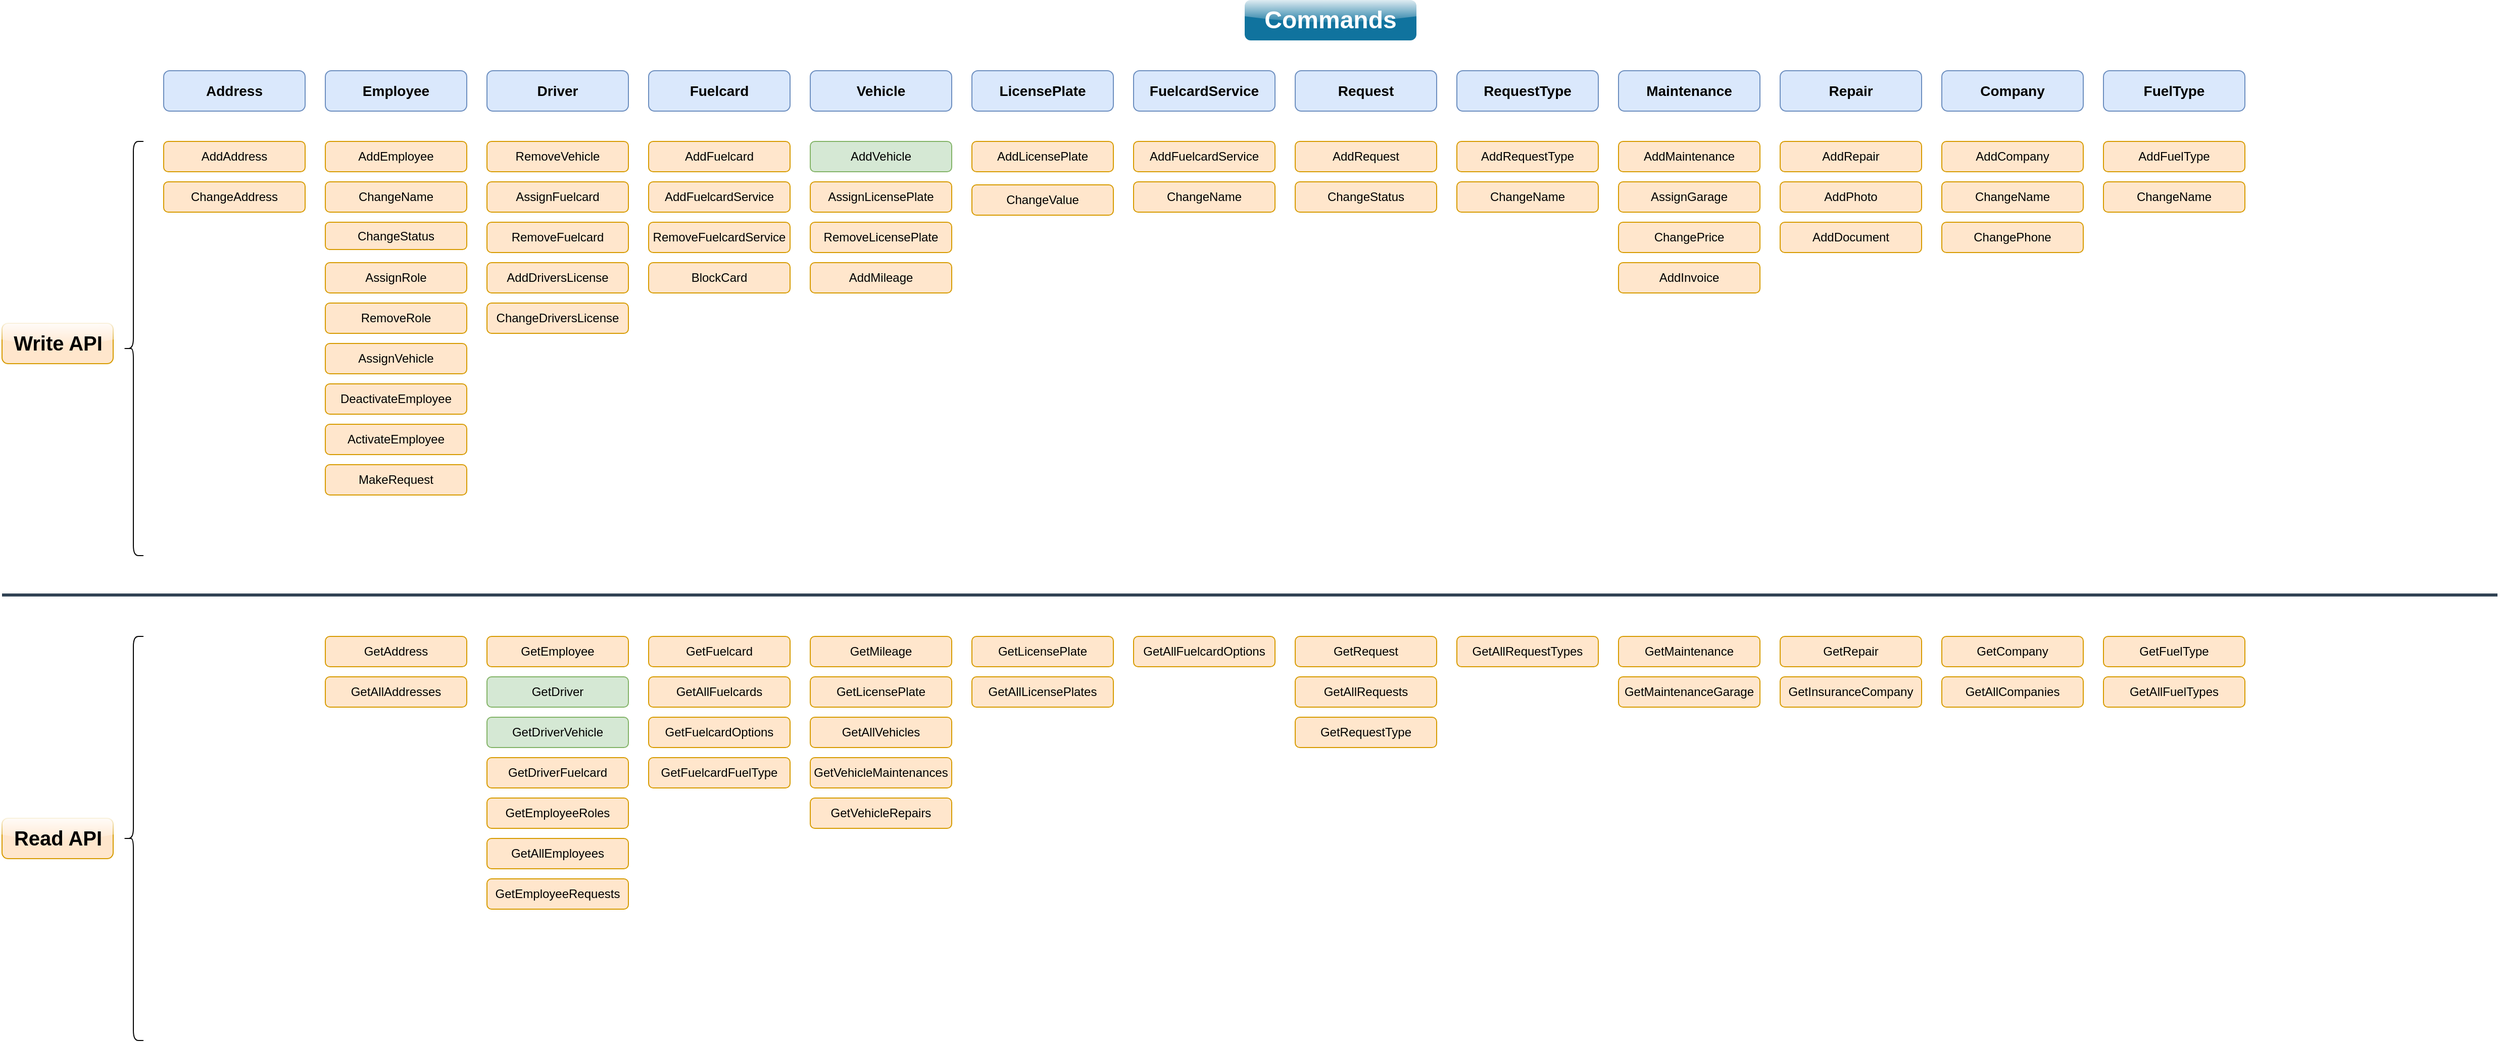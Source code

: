 <mxfile version="14.7.7" type="onedrive"><diagram name="Page-1" id="64c3da0e-402f-94eb-ee01-a36477274f13"><mxGraphModel dx="2189" dy="853" grid="1" gridSize="10" guides="1" tooltips="1" connect="1" arrows="1" fold="1" page="1" pageScale="1" pageWidth="1169" pageHeight="826" background="none" math="0" shadow="0"><root><mxCell id="0"/><mxCell id="1" parent="0"/><mxCell id="2" value="Commands" style="whiteSpace=wrap;rounded=1;shadow=0;fillColor=#10739E;strokeColor=none;fontColor=#FFFFFF;fontStyle=1;fontSize=24;glass=1;" parent="1" vertex="1"><mxGeometry x="1070" y="10" width="170" height="40" as="geometry"/></mxCell><mxCell id="3" value="Employee" style="whiteSpace=wrap;rounded=1;fillColor=#dae8fc;strokeColor=#6c8ebf;shadow=0;fontStyle=1;fontSize=14" parent="1" vertex="1"><mxGeometry x="160" y="80" width="140" height="40" as="geometry"/></mxCell><mxCell id="4" value="Vehicle" style="whiteSpace=wrap;rounded=1;fillColor=#dae8fc;strokeColor=#6c8ebf;shadow=0;fontStyle=1;fontSize=14" parent="1" vertex="1"><mxGeometry x="640" y="80" width="140" height="40" as="geometry"/></mxCell><mxCell id="10" value="AddEmployee" style="whiteSpace=wrap;rounded=1;fillColor=#ffe6cc;strokeColor=#d79b00;shadow=0;" parent="1" vertex="1"><mxGeometry x="160" y="150" width="140" height="30" as="geometry"/></mxCell><mxCell id="23" value="ChangeName" style="whiteSpace=wrap;rounded=1;fillColor=#ffe6cc;strokeColor=#d79b00;shadow=0;fontStyle=0" parent="1" vertex="1"><mxGeometry x="160" y="190" width="140" height="30" as="geometry"/></mxCell><mxCell id="24" value="ChangeStatus" style="whiteSpace=wrap;rounded=1;fillColor=#ffe6cc;strokeColor=#d79b00;shadow=0;fontStyle=0" parent="1" vertex="1"><mxGeometry x="160" y="230" width="140" height="27" as="geometry"/></mxCell><mxCell id="25" value="ChangeDriversLicense" style="whiteSpace=wrap;rounded=1;fillColor=#ffe6cc;strokeColor=#d79b00;shadow=0;fontStyle=0" parent="1" vertex="1"><mxGeometry x="320" y="310" width="140" height="30" as="geometry"/></mxCell><mxCell id="26" value="AssignVehicle" style="whiteSpace=wrap;rounded=1;fillColor=#ffe6cc;strokeColor=#d79b00;shadow=0;fontStyle=0" parent="1" vertex="1"><mxGeometry x="160" y="350" width="140" height="30" as="geometry"/></mxCell><mxCell id="27" value="RemoveVehicle" style="whiteSpace=wrap;rounded=1;fillColor=#ffe6cc;strokeColor=#d79b00;shadow=0;fontStyle=0" parent="1" vertex="1"><mxGeometry x="320" y="150" width="140" height="30" as="geometry"/></mxCell><mxCell id="6uVixeeF8-X2VlWa7kmD-243" value="AssignFuelcard" style="whiteSpace=wrap;rounded=1;fillColor=#ffe6cc;strokeColor=#d79b00;shadow=0;fontStyle=0" parent="1" vertex="1"><mxGeometry x="320" y="190" width="140" height="30" as="geometry"/></mxCell><mxCell id="6uVixeeF8-X2VlWa7kmD-244" value="RemoveFuelcard" style="whiteSpace=wrap;rounded=1;fillColor=#ffe6cc;strokeColor=#d79b00;shadow=0;fontStyle=0" parent="1" vertex="1"><mxGeometry x="320" y="230" width="140" height="30" as="geometry"/></mxCell><mxCell id="6uVixeeF8-X2VlWa7kmD-247" value="AssignRole" style="whiteSpace=wrap;rounded=1;fillColor=#ffe6cc;strokeColor=#d79b00;shadow=0;fontStyle=0" parent="1" vertex="1"><mxGeometry x="160" y="270" width="140" height="30" as="geometry"/></mxCell><mxCell id="6uVixeeF8-X2VlWa7kmD-248" value="RemoveRole" style="whiteSpace=wrap;rounded=1;fillColor=#ffe6cc;strokeColor=#d79b00;shadow=0;fontStyle=0" parent="1" vertex="1"><mxGeometry x="160" y="310" width="140" height="30" as="geometry"/></mxCell><mxCell id="6uVixeeF8-X2VlWa7kmD-250" value="AddVehicle" style="whiteSpace=wrap;rounded=1;fillColor=#d5e8d4;strokeColor=#82b366;shadow=0;" parent="1" vertex="1"><mxGeometry x="640" y="150" width="140" height="30" as="geometry"/></mxCell><mxCell id="6uVixeeF8-X2VlWa7kmD-251" value="AssignLicensePlate" style="whiteSpace=wrap;rounded=1;fillColor=#ffe6cc;strokeColor=#d79b00;shadow=0;fontStyle=0" parent="1" vertex="1"><mxGeometry x="640" y="190" width="140" height="30" as="geometry"/></mxCell><mxCell id="6uVixeeF8-X2VlWa7kmD-252" value="RemoveLicensePlate" style="whiteSpace=wrap;rounded=1;fillColor=#ffe6cc;strokeColor=#d79b00;shadow=0;fontStyle=0" parent="1" vertex="1"><mxGeometry x="640" y="230" width="140" height="30" as="geometry"/></mxCell><mxCell id="6uVixeeF8-X2VlWa7kmD-255" value="Fuelcard" style="whiteSpace=wrap;rounded=1;fillColor=#dae8fc;strokeColor=#6c8ebf;shadow=0;fontStyle=1;fontSize=14" parent="1" vertex="1"><mxGeometry x="480" y="80" width="140" height="40" as="geometry"/></mxCell><mxCell id="6uVixeeF8-X2VlWa7kmD-256" value="AddFuelcard" style="whiteSpace=wrap;rounded=1;fillColor=#ffe6cc;strokeColor=#d79b00;shadow=0;" parent="1" vertex="1"><mxGeometry x="480" y="150" width="140" height="30" as="geometry"/></mxCell><mxCell id="6uVixeeF8-X2VlWa7kmD-257" value="AddFuelcardService" style="whiteSpace=wrap;rounded=1;fillColor=#ffe6cc;strokeColor=#d79b00;shadow=0;fontStyle=0" parent="1" vertex="1"><mxGeometry x="480" y="190" width="140" height="30" as="geometry"/></mxCell><mxCell id="6uVixeeF8-X2VlWa7kmD-258" value="RemoveFuelcardService" style="whiteSpace=wrap;rounded=1;fillColor=#ffe6cc;strokeColor=#d79b00;shadow=0;fontStyle=0" parent="1" vertex="1"><mxGeometry x="480" y="230" width="140" height="30" as="geometry"/></mxCell><mxCell id="6uVixeeF8-X2VlWa7kmD-259" value="Request" style="whiteSpace=wrap;rounded=1;fillColor=#dae8fc;strokeColor=#6c8ebf;shadow=0;fontStyle=1;fontSize=14" parent="1" vertex="1"><mxGeometry x="1120" y="80" width="140" height="40" as="geometry"/></mxCell><mxCell id="6uVixeeF8-X2VlWa7kmD-260" value="AddRequest" style="whiteSpace=wrap;rounded=1;fillColor=#ffe6cc;strokeColor=#d79b00;shadow=0;" parent="1" vertex="1"><mxGeometry x="1120" y="150" width="140" height="30" as="geometry"/></mxCell><mxCell id="6uVixeeF8-X2VlWa7kmD-261" value="ChangeStatus" style="whiteSpace=wrap;rounded=1;fillColor=#ffe6cc;strokeColor=#d79b00;shadow=0;fontStyle=0" parent="1" vertex="1"><mxGeometry x="1120" y="190" width="140" height="30" as="geometry"/></mxCell><mxCell id="6uVixeeF8-X2VlWa7kmD-263" value="Maintenance" style="whiteSpace=wrap;rounded=1;fillColor=#dae8fc;strokeColor=#6c8ebf;shadow=0;fontStyle=1;fontSize=14" parent="1" vertex="1"><mxGeometry x="1440" y="80" width="140" height="40" as="geometry"/></mxCell><mxCell id="6uVixeeF8-X2VlWa7kmD-264" value="AddMaintenance" style="whiteSpace=wrap;rounded=1;fillColor=#ffe6cc;strokeColor=#d79b00;shadow=0;" parent="1" vertex="1"><mxGeometry x="1440" y="150" width="140" height="30" as="geometry"/></mxCell><mxCell id="6uVixeeF8-X2VlWa7kmD-265" value="AddInvoice" style="whiteSpace=wrap;rounded=1;fillColor=#ffe6cc;strokeColor=#d79b00;shadow=0;fontStyle=0" parent="1" vertex="1"><mxGeometry x="1440" y="270" width="140" height="30" as="geometry"/></mxCell><mxCell id="6uVixeeF8-X2VlWa7kmD-266" value="ChangePrice" style="whiteSpace=wrap;rounded=1;fillColor=#ffe6cc;strokeColor=#d79b00;shadow=0;fontStyle=0" parent="1" vertex="1"><mxGeometry x="1440" y="230" width="140" height="30" as="geometry"/></mxCell><mxCell id="6uVixeeF8-X2VlWa7kmD-267" value="Repair" style="whiteSpace=wrap;rounded=1;fillColor=#dae8fc;strokeColor=#6c8ebf;shadow=0;fontStyle=1;fontSize=14" parent="1" vertex="1"><mxGeometry x="1600" y="80" width="140" height="40" as="geometry"/></mxCell><mxCell id="6uVixeeF8-X2VlWa7kmD-268" value="AddRepair" style="whiteSpace=wrap;rounded=1;fillColor=#ffe6cc;strokeColor=#d79b00;shadow=0;" parent="1" vertex="1"><mxGeometry x="1600" y="150" width="140" height="30" as="geometry"/></mxCell><mxCell id="6uVixeeF8-X2VlWa7kmD-269" value="AddPhoto" style="whiteSpace=wrap;rounded=1;fillColor=#ffe6cc;strokeColor=#d79b00;shadow=0;fontStyle=0" parent="1" vertex="1"><mxGeometry x="1600" y="190" width="140" height="30" as="geometry"/></mxCell><mxCell id="6uVixeeF8-X2VlWa7kmD-270" value="AddDocument" style="whiteSpace=wrap;rounded=1;fillColor=#ffe6cc;strokeColor=#d79b00;shadow=0;fontStyle=0" parent="1" vertex="1"><mxGeometry x="1600" y="230" width="140" height="30" as="geometry"/></mxCell><mxCell id="6uVixeeF8-X2VlWa7kmD-273" value="RequestType" style="whiteSpace=wrap;rounded=1;fillColor=#dae8fc;strokeColor=#6c8ebf;shadow=0;fontStyle=1;fontSize=14" parent="1" vertex="1"><mxGeometry x="1280" y="80" width="140" height="40" as="geometry"/></mxCell><mxCell id="6uVixeeF8-X2VlWa7kmD-274" value="AddRequestType" style="whiteSpace=wrap;rounded=1;fillColor=#ffe6cc;strokeColor=#d79b00;shadow=0;" parent="1" vertex="1"><mxGeometry x="1280" y="150" width="140" height="30" as="geometry"/></mxCell><mxCell id="6uVixeeF8-X2VlWa7kmD-277" value="LicensePlate" style="whiteSpace=wrap;rounded=1;fillColor=#dae8fc;strokeColor=#6c8ebf;shadow=0;fontStyle=1;fontSize=14" parent="1" vertex="1"><mxGeometry x="800" y="80" width="140" height="40" as="geometry"/></mxCell><mxCell id="6uVixeeF8-X2VlWa7kmD-278" value="AddLicensePlate" style="whiteSpace=wrap;rounded=1;fillColor=#ffe6cc;strokeColor=#d79b00;shadow=0;" parent="1" vertex="1"><mxGeometry x="800" y="150" width="140" height="30" as="geometry"/></mxCell><mxCell id="6uVixeeF8-X2VlWa7kmD-285" value="Address" style="whiteSpace=wrap;rounded=1;fillColor=#dae8fc;strokeColor=#6c8ebf;shadow=0;fontStyle=1;fontSize=14" parent="1" vertex="1"><mxGeometry y="80" width="140" height="40" as="geometry"/></mxCell><mxCell id="6uVixeeF8-X2VlWa7kmD-286" value="AddAddress" style="whiteSpace=wrap;rounded=1;fillColor=#ffe6cc;strokeColor=#d79b00;shadow=0;" parent="1" vertex="1"><mxGeometry y="150" width="140" height="30" as="geometry"/></mxCell><mxCell id="6uVixeeF8-X2VlWa7kmD-288" value="ChangeAddress" style="whiteSpace=wrap;rounded=1;fillColor=#ffe6cc;strokeColor=#d79b00;shadow=0;fontStyle=0" parent="1" vertex="1"><mxGeometry y="190" width="140" height="30" as="geometry"/></mxCell><mxCell id="6uVixeeF8-X2VlWa7kmD-289" value="Company" style="whiteSpace=wrap;rounded=1;fillColor=#dae8fc;strokeColor=#6c8ebf;shadow=0;fontStyle=1;fontSize=14" parent="1" vertex="1"><mxGeometry x="1760" y="80" width="140" height="40" as="geometry"/></mxCell><mxCell id="6uVixeeF8-X2VlWa7kmD-290" value="AddCompany" style="whiteSpace=wrap;rounded=1;fillColor=#ffe6cc;strokeColor=#d79b00;shadow=0;" parent="1" vertex="1"><mxGeometry x="1760" y="150" width="140" height="30" as="geometry"/></mxCell><mxCell id="6uVixeeF8-X2VlWa7kmD-291" value="ChangeName" style="whiteSpace=wrap;rounded=1;fillColor=#ffe6cc;strokeColor=#d79b00;shadow=0;fontStyle=0" parent="1" vertex="1"><mxGeometry x="1760" y="190" width="140" height="30" as="geometry"/></mxCell><mxCell id="6uVixeeF8-X2VlWa7kmD-292" value="ChangePhone" style="whiteSpace=wrap;rounded=1;fillColor=#ffe6cc;strokeColor=#d79b00;shadow=0;fontStyle=0" parent="1" vertex="1"><mxGeometry x="1760" y="230" width="140" height="30" as="geometry"/></mxCell><mxCell id="6uVixeeF8-X2VlWa7kmD-294" value="FuelType" style="whiteSpace=wrap;rounded=1;fillColor=#dae8fc;strokeColor=#6c8ebf;shadow=0;fontStyle=1;fontSize=14" parent="1" vertex="1"><mxGeometry x="1920" y="80" width="140" height="40" as="geometry"/></mxCell><mxCell id="6uVixeeF8-X2VlWa7kmD-295" value="AddFuelType" style="whiteSpace=wrap;rounded=1;fillColor=#ffe6cc;strokeColor=#d79b00;shadow=0;" parent="1" vertex="1"><mxGeometry x="1920" y="150" width="140" height="30" as="geometry"/></mxCell><mxCell id="6uVixeeF8-X2VlWa7kmD-298" value="ChangeName" style="whiteSpace=wrap;rounded=1;fillColor=#ffe6cc;strokeColor=#d79b00;shadow=0;fontStyle=0" parent="1" vertex="1"><mxGeometry x="1920" y="190" width="140" height="30" as="geometry"/></mxCell><mxCell id="6uVixeeF8-X2VlWa7kmD-299" value="ChangeName" style="whiteSpace=wrap;rounded=1;fillColor=#ffe6cc;strokeColor=#d79b00;shadow=0;fontStyle=0" parent="1" vertex="1"><mxGeometry x="1280" y="190" width="140" height="30" as="geometry"/></mxCell><mxCell id="6uVixeeF8-X2VlWa7kmD-300" value="ChangeValue" style="whiteSpace=wrap;rounded=1;fillColor=#ffe6cc;strokeColor=#d79b00;shadow=0;fontStyle=0" parent="1" vertex="1"><mxGeometry x="800" y="193" width="140" height="30" as="geometry"/></mxCell><mxCell id="6uVixeeF8-X2VlWa7kmD-301" value="FuelcardService" style="whiteSpace=wrap;rounded=1;fillColor=#dae8fc;strokeColor=#6c8ebf;shadow=0;fontStyle=1;fontSize=14" parent="1" vertex="1"><mxGeometry x="960" y="80" width="140" height="40" as="geometry"/></mxCell><mxCell id="6uVixeeF8-X2VlWa7kmD-302" value="AddFuelcardService" style="whiteSpace=wrap;rounded=1;fillColor=#ffe6cc;strokeColor=#d79b00;shadow=0;" parent="1" vertex="1"><mxGeometry x="960" y="150" width="140" height="30" as="geometry"/></mxCell><mxCell id="6uVixeeF8-X2VlWa7kmD-303" value="ChangeName" style="whiteSpace=wrap;rounded=1;fillColor=#ffe6cc;strokeColor=#d79b00;shadow=0;fontStyle=0" parent="1" vertex="1"><mxGeometry x="960" y="190" width="140" height="30" as="geometry"/></mxCell><mxCell id="r-eTrI5PP7vt7MLYOFCL-237" value="" style="line;strokeWidth=3;fillColor=#647687;align=left;verticalAlign=middle;spacingTop=-1;spacingLeft=3;spacingRight=3;rotatable=0;labelPosition=right;points=[];portConstraint=eastwest;shadow=0;strokeColor=#314354;fontColor=#ffffff;" parent="1" vertex="1"><mxGeometry x="-160" y="595" width="2470" height="8" as="geometry"/></mxCell><mxCell id="hSn5tl6kHuGozFdRGq4E-234" value="" style="shape=curlyBracket;whiteSpace=wrap;html=1;rounded=1;" parent="1" vertex="1"><mxGeometry x="-40" y="150" width="20" height="410" as="geometry"/></mxCell><mxCell id="hSn5tl6kHuGozFdRGq4E-235" value="&lt;font style=&quot;font-size: 20px&quot;&gt;Write API&lt;/font&gt;" style="text;strokeColor=#d79b00;fillColor=#ffe6cc;html=1;fontSize=22;fontStyle=1;verticalAlign=middle;align=center;rounded=1;glass=1;" parent="1" vertex="1"><mxGeometry x="-160" y="330" width="110" height="40" as="geometry"/></mxCell><mxCell id="hSn5tl6kHuGozFdRGq4E-236" value="" style="shape=curlyBracket;whiteSpace=wrap;html=1;rounded=1;" parent="1" vertex="1"><mxGeometry x="-40" y="640" width="20" height="400" as="geometry"/></mxCell><mxCell id="hSn5tl6kHuGozFdRGq4E-237" value="&lt;font style=&quot;font-size: 20px&quot;&gt;Read API&lt;/font&gt;" style="text;strokeColor=#d79b00;fillColor=#ffe6cc;html=1;fontSize=22;fontStyle=1;verticalAlign=middle;align=center;rounded=1;glass=1;" parent="1" vertex="1"><mxGeometry x="-160" y="820" width="110" height="40" as="geometry"/></mxCell><mxCell id="hSn5tl6kHuGozFdRGq4E-238" value="BlockCard" style="whiteSpace=wrap;rounded=1;fillColor=#ffe6cc;strokeColor=#d79b00;shadow=0;fontStyle=0" parent="1" vertex="1"><mxGeometry x="480" y="270" width="140" height="30" as="geometry"/></mxCell><mxCell id="hSn5tl6kHuGozFdRGq4E-239" value="AddMileage" style="whiteSpace=wrap;rounded=1;fillColor=#ffe6cc;strokeColor=#d79b00;shadow=0;fontStyle=0" parent="1" vertex="1"><mxGeometry x="640" y="270" width="140" height="30" as="geometry"/></mxCell><mxCell id="hSn5tl6kHuGozFdRGq4E-240" value="GetAddress" style="whiteSpace=wrap;rounded=1;fillColor=#ffe6cc;strokeColor=#d79b00;shadow=0;fontStyle=0" parent="1" vertex="1"><mxGeometry x="160" y="640" width="140" height="30" as="geometry"/></mxCell><mxCell id="hSn5tl6kHuGozFdRGq4E-241" value="GetAllAddresses" style="whiteSpace=wrap;rounded=1;fillColor=#ffe6cc;strokeColor=#d79b00;shadow=0;fontStyle=0" parent="1" vertex="1"><mxGeometry x="160" y="680" width="140" height="30" as="geometry"/></mxCell><mxCell id="hSn5tl6kHuGozFdRGq4E-242" value="GetEmployee" style="whiteSpace=wrap;rounded=1;fillColor=#ffe6cc;strokeColor=#d79b00;shadow=0;fontStyle=0" parent="1" vertex="1"><mxGeometry x="320" y="640" width="140" height="30" as="geometry"/></mxCell><mxCell id="hSn5tl6kHuGozFdRGq4E-243" value="GetDriverVehicle" style="whiteSpace=wrap;rounded=1;fillColor=#d5e8d4;strokeColor=#82b366;shadow=0;fontStyle=0" parent="1" vertex="1"><mxGeometry x="320" y="720" width="140" height="30" as="geometry"/></mxCell><mxCell id="hSn5tl6kHuGozFdRGq4E-244" value="GetDriverFuelcard" style="whiteSpace=wrap;rounded=1;fillColor=#ffe6cc;strokeColor=#d79b00;shadow=0;fontStyle=0" parent="1" vertex="1"><mxGeometry x="320" y="760" width="140" height="30" as="geometry"/></mxCell><mxCell id="x6N3kNqa5fyNaSTb5_f_-27" value="GetMileage" style="whiteSpace=wrap;rounded=1;fillColor=#ffe6cc;strokeColor=#d79b00;shadow=0;fontStyle=0" parent="1" vertex="1"><mxGeometry x="640" y="640" width="140" height="30" as="geometry"/></mxCell><mxCell id="x6N3kNqa5fyNaSTb5_f_-28" value="GetLicensePlate" style="whiteSpace=wrap;rounded=1;fillColor=#ffe6cc;strokeColor=#d79b00;shadow=0;fontStyle=0" parent="1" vertex="1"><mxGeometry x="640" y="680" width="140" height="30" as="geometry"/></mxCell><mxCell id="x6N3kNqa5fyNaSTb5_f_-30" value="GetEmployeeRoles" style="whiteSpace=wrap;rounded=1;fillColor=#ffe6cc;strokeColor=#d79b00;shadow=0;fontStyle=0" parent="1" vertex="1"><mxGeometry x="320" y="800" width="140" height="30" as="geometry"/></mxCell><mxCell id="x6N3kNqa5fyNaSTb5_f_-31" value="AssignGarage" style="whiteSpace=wrap;rounded=1;fillColor=#ffe6cc;strokeColor=#d79b00;shadow=0;fontStyle=0" parent="1" vertex="1"><mxGeometry x="1440" y="190" width="140" height="30" as="geometry"/></mxCell><mxCell id="E6VMm84pjVAdOrurAHRR-27" value="GetAllEmployees" style="whiteSpace=wrap;rounded=1;fillColor=#ffe6cc;strokeColor=#d79b00;shadow=0;fontStyle=0" parent="1" vertex="1"><mxGeometry x="320" y="840" width="140" height="30" as="geometry"/></mxCell><mxCell id="E6VMm84pjVAdOrurAHRR-28" value="GetAllLicensePlates" style="whiteSpace=wrap;rounded=1;fillColor=#ffe6cc;strokeColor=#d79b00;shadow=0;fontStyle=0" parent="1" vertex="1"><mxGeometry x="800" y="680" width="140" height="30" as="geometry"/></mxCell><mxCell id="E6VMm84pjVAdOrurAHRR-29" value="GetAllVehicles" style="whiteSpace=wrap;rounded=1;fillColor=#ffe6cc;strokeColor=#d79b00;shadow=0;fontStyle=0" parent="1" vertex="1"><mxGeometry x="640" y="720" width="140" height="30" as="geometry"/></mxCell><mxCell id="E6VMm84pjVAdOrurAHRR-30" value="GetAllFuelcards" style="whiteSpace=wrap;rounded=1;fillColor=#ffe6cc;strokeColor=#d79b00;shadow=0;fontStyle=0" parent="1" vertex="1"><mxGeometry x="480" y="680" width="140" height="30" as="geometry"/></mxCell><mxCell id="E6VMm84pjVAdOrurAHRR-31" value="GetFuelcardOptions" style="whiteSpace=wrap;rounded=1;fillColor=#ffe6cc;strokeColor=#d79b00;shadow=0;fontStyle=0" parent="1" vertex="1"><mxGeometry x="480" y="720" width="140" height="30" as="geometry"/></mxCell><mxCell id="E6VMm84pjVAdOrurAHRR-32" value="GetAllFuelcardOptions" style="whiteSpace=wrap;rounded=1;fillColor=#ffe6cc;strokeColor=#d79b00;shadow=0;fontStyle=0" parent="1" vertex="1"><mxGeometry x="960" y="640" width="140" height="30" as="geometry"/></mxCell><mxCell id="E6VMm84pjVAdOrurAHRR-33" value="GetEmployeeRequests" style="whiteSpace=wrap;rounded=1;fillColor=#ffe6cc;strokeColor=#d79b00;shadow=0;fontStyle=0" parent="1" vertex="1"><mxGeometry x="320" y="880" width="140" height="30" as="geometry"/></mxCell><mxCell id="E6VMm84pjVAdOrurAHRR-34" value="GetAllRequests" style="whiteSpace=wrap;rounded=1;fillColor=#ffe6cc;strokeColor=#d79b00;shadow=0;fontStyle=0" parent="1" vertex="1"><mxGeometry x="1120" y="680" width="140" height="30" as="geometry"/></mxCell><mxCell id="E6VMm84pjVAdOrurAHRR-35" value="GetRequestType" style="whiteSpace=wrap;rounded=1;fillColor=#ffe6cc;strokeColor=#d79b00;shadow=0;fontStyle=0" parent="1" vertex="1"><mxGeometry x="1120" y="720" width="140" height="30" as="geometry"/></mxCell><mxCell id="E6VMm84pjVAdOrurAHRR-36" value="GetAllRequestTypes" style="whiteSpace=wrap;rounded=1;fillColor=#ffe6cc;strokeColor=#d79b00;shadow=0;fontStyle=0" parent="1" vertex="1"><mxGeometry x="1280" y="640" width="140" height="30" as="geometry"/></mxCell><mxCell id="E6VMm84pjVAdOrurAHRR-37" value="GetVehicleMaintenances" style="whiteSpace=wrap;rounded=1;fillColor=#ffe6cc;strokeColor=#d79b00;shadow=0;fontStyle=0" parent="1" vertex="1"><mxGeometry x="640" y="760" width="140" height="30" as="geometry"/></mxCell><mxCell id="E6VMm84pjVAdOrurAHRR-38" value="GetFuelcard" style="whiteSpace=wrap;rounded=1;fillColor=#ffe6cc;strokeColor=#d79b00;shadow=0;fontStyle=0" parent="1" vertex="1"><mxGeometry x="480" y="640" width="140" height="30" as="geometry"/></mxCell><mxCell id="E6VMm84pjVAdOrurAHRR-39" value="GetLicensePlate" style="whiteSpace=wrap;rounded=1;fillColor=#ffe6cc;strokeColor=#d79b00;shadow=0;fontStyle=0" parent="1" vertex="1"><mxGeometry x="800" y="640" width="140" height="30" as="geometry"/></mxCell><mxCell id="E6VMm84pjVAdOrurAHRR-40" value="GetRequest" style="whiteSpace=wrap;rounded=1;fillColor=#ffe6cc;strokeColor=#d79b00;shadow=0;fontStyle=0" parent="1" vertex="1"><mxGeometry x="1120" y="640" width="140" height="30" as="geometry"/></mxCell><mxCell id="E6VMm84pjVAdOrurAHRR-41" value="GetMaintenance" style="whiteSpace=wrap;rounded=1;fillColor=#ffe6cc;strokeColor=#d79b00;shadow=0;fontStyle=0" parent="1" vertex="1"><mxGeometry x="1440" y="640" width="140" height="30" as="geometry"/></mxCell><mxCell id="E6VMm84pjVAdOrurAHRR-42" value="GetVehicleRepairs" style="whiteSpace=wrap;rounded=1;fillColor=#ffe6cc;strokeColor=#d79b00;shadow=0;fontStyle=0" parent="1" vertex="1"><mxGeometry x="640" y="800" width="140" height="30" as="geometry"/></mxCell><mxCell id="E6VMm84pjVAdOrurAHRR-43" value="GetRepair" style="whiteSpace=wrap;rounded=1;fillColor=#ffe6cc;strokeColor=#d79b00;shadow=0;fontStyle=0" parent="1" vertex="1"><mxGeometry x="1600" y="640" width="140" height="30" as="geometry"/></mxCell><mxCell id="E6VMm84pjVAdOrurAHRR-44" value="GetMaintenanceGarage" style="whiteSpace=wrap;rounded=1;fillColor=#ffe6cc;strokeColor=#d79b00;shadow=0;fontStyle=0" parent="1" vertex="1"><mxGeometry x="1440" y="680" width="140" height="30" as="geometry"/></mxCell><mxCell id="E6VMm84pjVAdOrurAHRR-45" value="GetCompany" style="whiteSpace=wrap;rounded=1;fillColor=#ffe6cc;strokeColor=#d79b00;shadow=0;fontStyle=0" parent="1" vertex="1"><mxGeometry x="1760" y="640" width="140" height="30" as="geometry"/></mxCell><mxCell id="E6VMm84pjVAdOrurAHRR-46" value="GetAllCompanies" style="whiteSpace=wrap;rounded=1;fillColor=#ffe6cc;strokeColor=#d79b00;shadow=0;fontStyle=0" parent="1" vertex="1"><mxGeometry x="1760" y="680" width="140" height="30" as="geometry"/></mxCell><mxCell id="E6VMm84pjVAdOrurAHRR-47" value="GetInsuranceCompany" style="whiteSpace=wrap;rounded=1;fillColor=#ffe6cc;strokeColor=#d79b00;shadow=0;fontStyle=0" parent="1" vertex="1"><mxGeometry x="1600" y="680" width="140" height="30" as="geometry"/></mxCell><mxCell id="E6VMm84pjVAdOrurAHRR-48" value="GetFuelcardFuelType" style="whiteSpace=wrap;rounded=1;fillColor=#ffe6cc;strokeColor=#d79b00;shadow=0;fontStyle=0" parent="1" vertex="1"><mxGeometry x="480" y="760" width="140" height="30" as="geometry"/></mxCell><mxCell id="E6VMm84pjVAdOrurAHRR-49" value="GetFuelType" style="whiteSpace=wrap;rounded=1;fillColor=#ffe6cc;strokeColor=#d79b00;shadow=0;fontStyle=0" parent="1" vertex="1"><mxGeometry x="1920" y="640" width="140" height="30" as="geometry"/></mxCell><mxCell id="E6VMm84pjVAdOrurAHRR-50" value="GetAllFuelTypes" style="whiteSpace=wrap;rounded=1;fillColor=#ffe6cc;strokeColor=#d79b00;shadow=0;fontStyle=0" parent="1" vertex="1"><mxGeometry x="1920" y="680" width="140" height="30" as="geometry"/></mxCell><mxCell id="E6VMm84pjVAdOrurAHRR-54" value="Driver" style="whiteSpace=wrap;rounded=1;fillColor=#dae8fc;strokeColor=#6c8ebf;shadow=0;fontStyle=1;fontSize=14" parent="1" vertex="1"><mxGeometry x="320" y="80" width="140" height="40" as="geometry"/></mxCell><mxCell id="mQWwUqfxBVESHQOZHd_p-27" value="DeactivateEmployee" style="whiteSpace=wrap;rounded=1;fillColor=#ffe6cc;strokeColor=#d79b00;shadow=0;fontStyle=0" parent="1" vertex="1"><mxGeometry x="160" y="390" width="140" height="30" as="geometry"/></mxCell><mxCell id="mQWwUqfxBVESHQOZHd_p-28" value="ActivateEmployee" style="whiteSpace=wrap;rounded=1;fillColor=#ffe6cc;strokeColor=#d79b00;shadow=0;fontStyle=0" parent="1" vertex="1"><mxGeometry x="160" y="430" width="140" height="30" as="geometry"/></mxCell><mxCell id="mQWwUqfxBVESHQOZHd_p-29" value="MakeRequest" style="whiteSpace=wrap;rounded=1;fillColor=#ffe6cc;strokeColor=#d79b00;shadow=0;fontStyle=0" parent="1" vertex="1"><mxGeometry x="160" y="470" width="140" height="30" as="geometry"/></mxCell><mxCell id="mQWwUqfxBVESHQOZHd_p-30" value="AddDriversLicense" style="whiteSpace=wrap;rounded=1;fillColor=#ffe6cc;strokeColor=#d79b00;shadow=0;fontStyle=0" parent="1" vertex="1"><mxGeometry x="320" y="270" width="140" height="30" as="geometry"/></mxCell><mxCell id="pqZNr--xjfWY1UMp1c7i-27" value="GetDriver" style="whiteSpace=wrap;rounded=1;fillColor=#d5e8d4;strokeColor=#82b366;shadow=0;fontStyle=0" vertex="1" parent="1"><mxGeometry x="320" y="680" width="140" height="30" as="geometry"/></mxCell></root></mxGraphModel></diagram></mxfile>